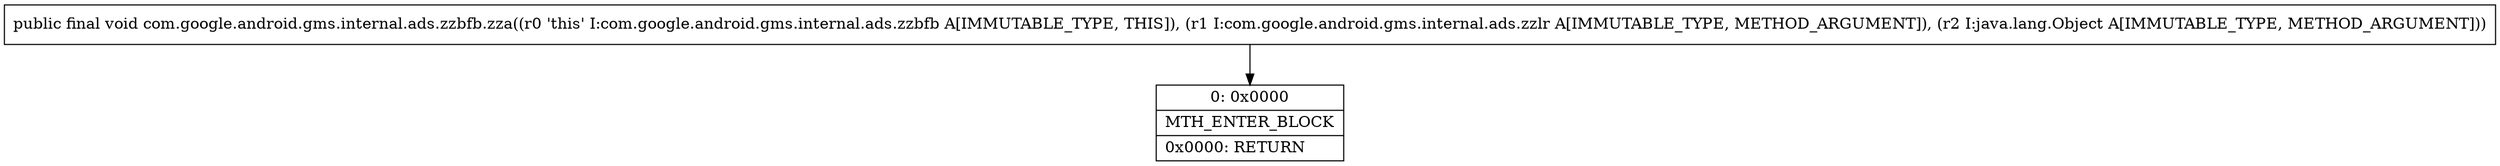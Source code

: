digraph "CFG forcom.google.android.gms.internal.ads.zzbfb.zza(Lcom\/google\/android\/gms\/internal\/ads\/zzlr;Ljava\/lang\/Object;)V" {
Node_0 [shape=record,label="{0\:\ 0x0000|MTH_ENTER_BLOCK\l|0x0000: RETURN   \l}"];
MethodNode[shape=record,label="{public final void com.google.android.gms.internal.ads.zzbfb.zza((r0 'this' I:com.google.android.gms.internal.ads.zzbfb A[IMMUTABLE_TYPE, THIS]), (r1 I:com.google.android.gms.internal.ads.zzlr A[IMMUTABLE_TYPE, METHOD_ARGUMENT]), (r2 I:java.lang.Object A[IMMUTABLE_TYPE, METHOD_ARGUMENT])) }"];
MethodNode -> Node_0;
}

